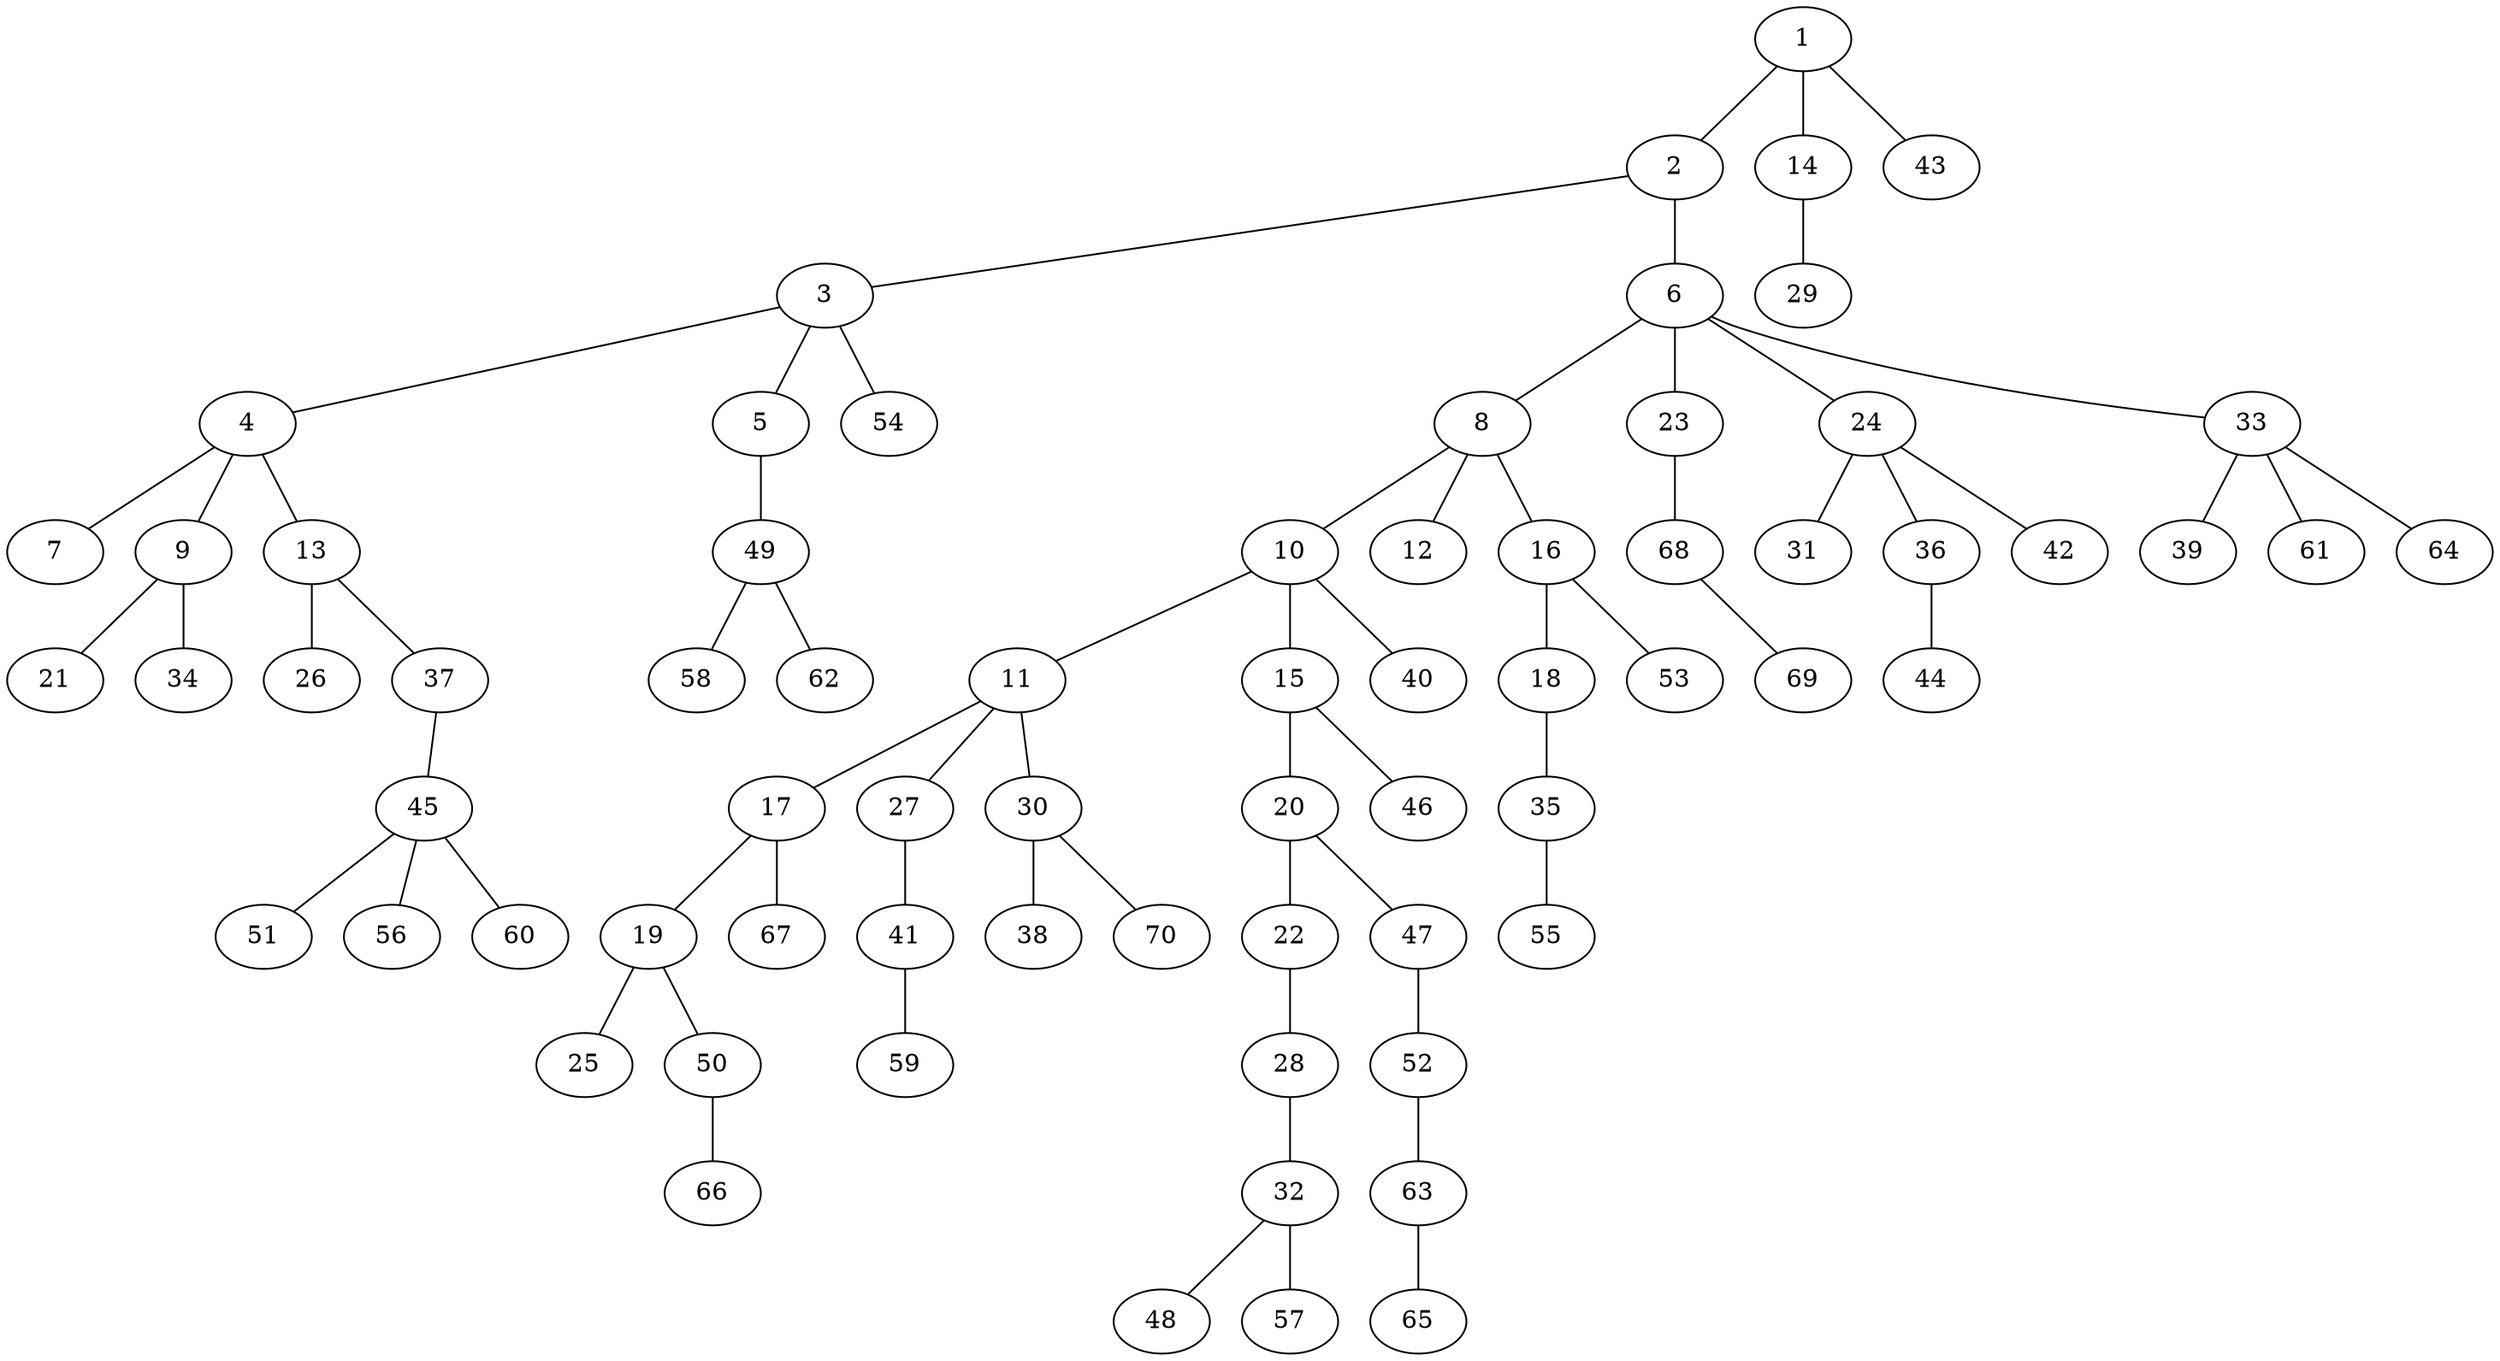 graph graphname {1--2
1--14
1--43
2--3
2--6
3--4
3--5
3--54
4--7
4--9
4--13
5--49
6--8
6--23
6--24
6--33
8--10
8--12
8--16
9--21
9--34
10--11
10--15
10--40
11--17
11--27
11--30
13--26
13--37
14--29
15--20
15--46
16--18
16--53
17--19
17--67
18--35
19--25
19--50
20--22
20--47
22--28
23--68
24--31
24--36
24--42
27--41
28--32
30--38
30--70
32--48
32--57
33--39
33--61
33--64
35--55
36--44
37--45
41--59
45--51
45--56
45--60
47--52
49--58
49--62
50--66
52--63
63--65
68--69
}